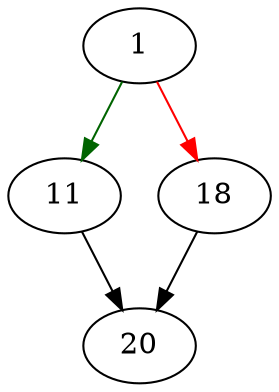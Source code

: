 strict digraph "sqlite3MemMalloc" {
	// Node definitions.
	1 [entry=true];
	11;
	18;
	20;

	// Edge definitions.
	1 -> 11 [
		color=darkgreen
		cond=true
	];
	1 -> 18 [
		color=red
		cond=false
	];
	11 -> 20;
	18 -> 20;
}